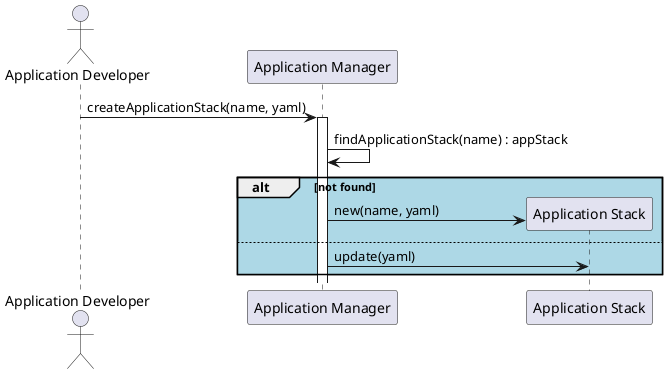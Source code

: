 @startuml
Actor "Application Developer"

"Application Developer" -> "Application Manager" : createApplicationStack(name, yaml)
activate "Application Manager"
"Application Manager" -> "Application Manager" :findApplicationStack(name) : appStack
alt #lightblue not found
create "Application Stack"
"Application Manager" -> "Application Stack" : new(name, yaml)
else
"Application Manager" -> "Application Stack" : update(yaml)
end
@enduml
